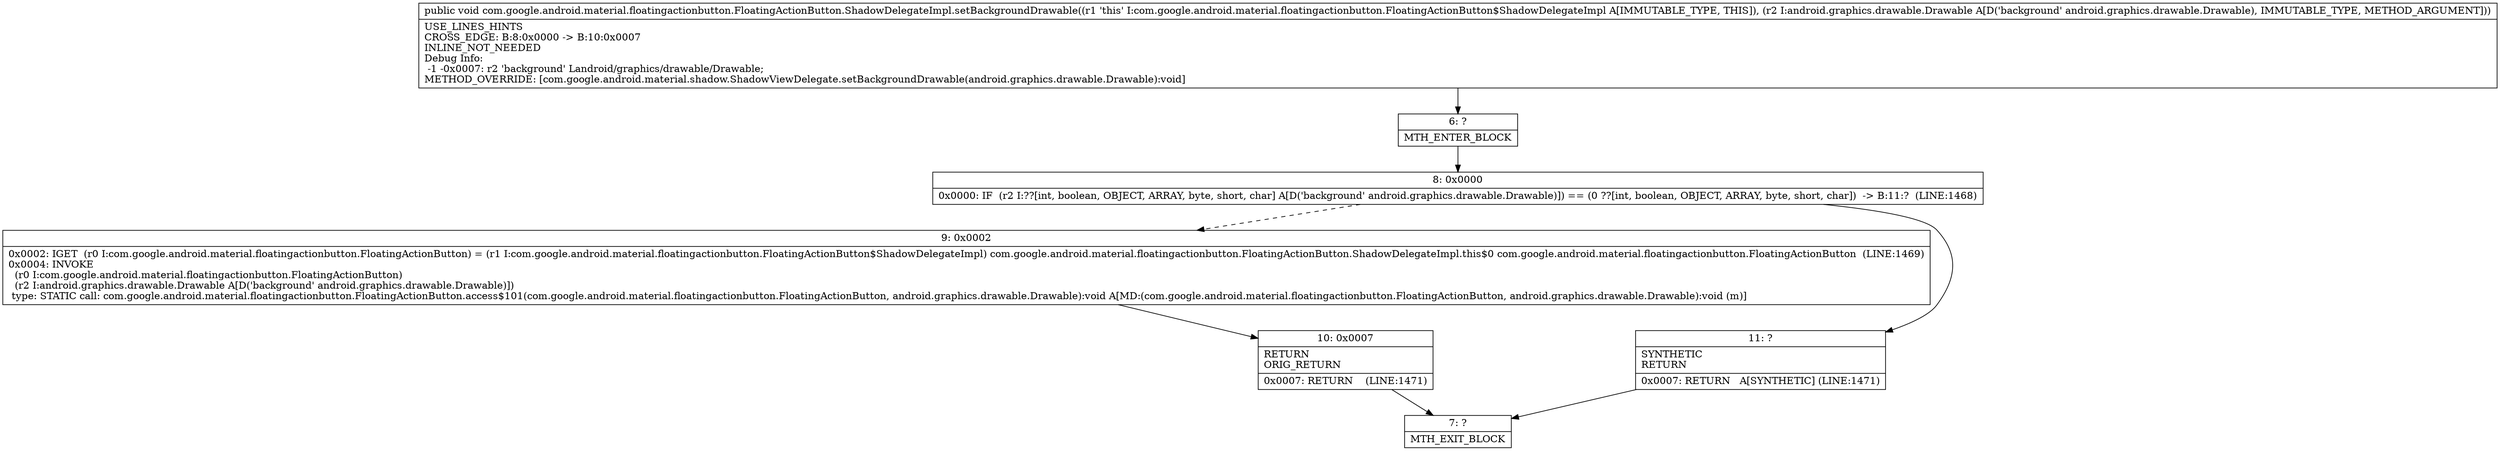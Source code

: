 digraph "CFG forcom.google.android.material.floatingactionbutton.FloatingActionButton.ShadowDelegateImpl.setBackgroundDrawable(Landroid\/graphics\/drawable\/Drawable;)V" {
Node_6 [shape=record,label="{6\:\ ?|MTH_ENTER_BLOCK\l}"];
Node_8 [shape=record,label="{8\:\ 0x0000|0x0000: IF  (r2 I:??[int, boolean, OBJECT, ARRAY, byte, short, char] A[D('background' android.graphics.drawable.Drawable)]) == (0 ??[int, boolean, OBJECT, ARRAY, byte, short, char])  \-\> B:11:?  (LINE:1468)\l}"];
Node_9 [shape=record,label="{9\:\ 0x0002|0x0002: IGET  (r0 I:com.google.android.material.floatingactionbutton.FloatingActionButton) = (r1 I:com.google.android.material.floatingactionbutton.FloatingActionButton$ShadowDelegateImpl) com.google.android.material.floatingactionbutton.FloatingActionButton.ShadowDelegateImpl.this$0 com.google.android.material.floatingactionbutton.FloatingActionButton  (LINE:1469)\l0x0004: INVOKE  \l  (r0 I:com.google.android.material.floatingactionbutton.FloatingActionButton)\l  (r2 I:android.graphics.drawable.Drawable A[D('background' android.graphics.drawable.Drawable)])\l type: STATIC call: com.google.android.material.floatingactionbutton.FloatingActionButton.access$101(com.google.android.material.floatingactionbutton.FloatingActionButton, android.graphics.drawable.Drawable):void A[MD:(com.google.android.material.floatingactionbutton.FloatingActionButton, android.graphics.drawable.Drawable):void (m)]\l}"];
Node_10 [shape=record,label="{10\:\ 0x0007|RETURN\lORIG_RETURN\l|0x0007: RETURN    (LINE:1471)\l}"];
Node_7 [shape=record,label="{7\:\ ?|MTH_EXIT_BLOCK\l}"];
Node_11 [shape=record,label="{11\:\ ?|SYNTHETIC\lRETURN\l|0x0007: RETURN   A[SYNTHETIC] (LINE:1471)\l}"];
MethodNode[shape=record,label="{public void com.google.android.material.floatingactionbutton.FloatingActionButton.ShadowDelegateImpl.setBackgroundDrawable((r1 'this' I:com.google.android.material.floatingactionbutton.FloatingActionButton$ShadowDelegateImpl A[IMMUTABLE_TYPE, THIS]), (r2 I:android.graphics.drawable.Drawable A[D('background' android.graphics.drawable.Drawable), IMMUTABLE_TYPE, METHOD_ARGUMENT]))  | USE_LINES_HINTS\lCROSS_EDGE: B:8:0x0000 \-\> B:10:0x0007\lINLINE_NOT_NEEDED\lDebug Info:\l  \-1 \-0x0007: r2 'background' Landroid\/graphics\/drawable\/Drawable;\lMETHOD_OVERRIDE: [com.google.android.material.shadow.ShadowViewDelegate.setBackgroundDrawable(android.graphics.drawable.Drawable):void]\l}"];
MethodNode -> Node_6;Node_6 -> Node_8;
Node_8 -> Node_9[style=dashed];
Node_8 -> Node_11;
Node_9 -> Node_10;
Node_10 -> Node_7;
Node_11 -> Node_7;
}

